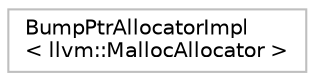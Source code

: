 digraph "Graphical Class Hierarchy"
{
 // LATEX_PDF_SIZE
  bgcolor="transparent";
  edge [fontname="Helvetica",fontsize="10",labelfontname="Helvetica",labelfontsize="10"];
  node [fontname="Helvetica",fontsize="10",shape=record];
  rankdir="LR";
  Node0 [label="BumpPtrAllocatorImpl\l\< llvm::MallocAllocator \>",height=0.2,width=0.4,color="grey75",tooltip=" "];
}
